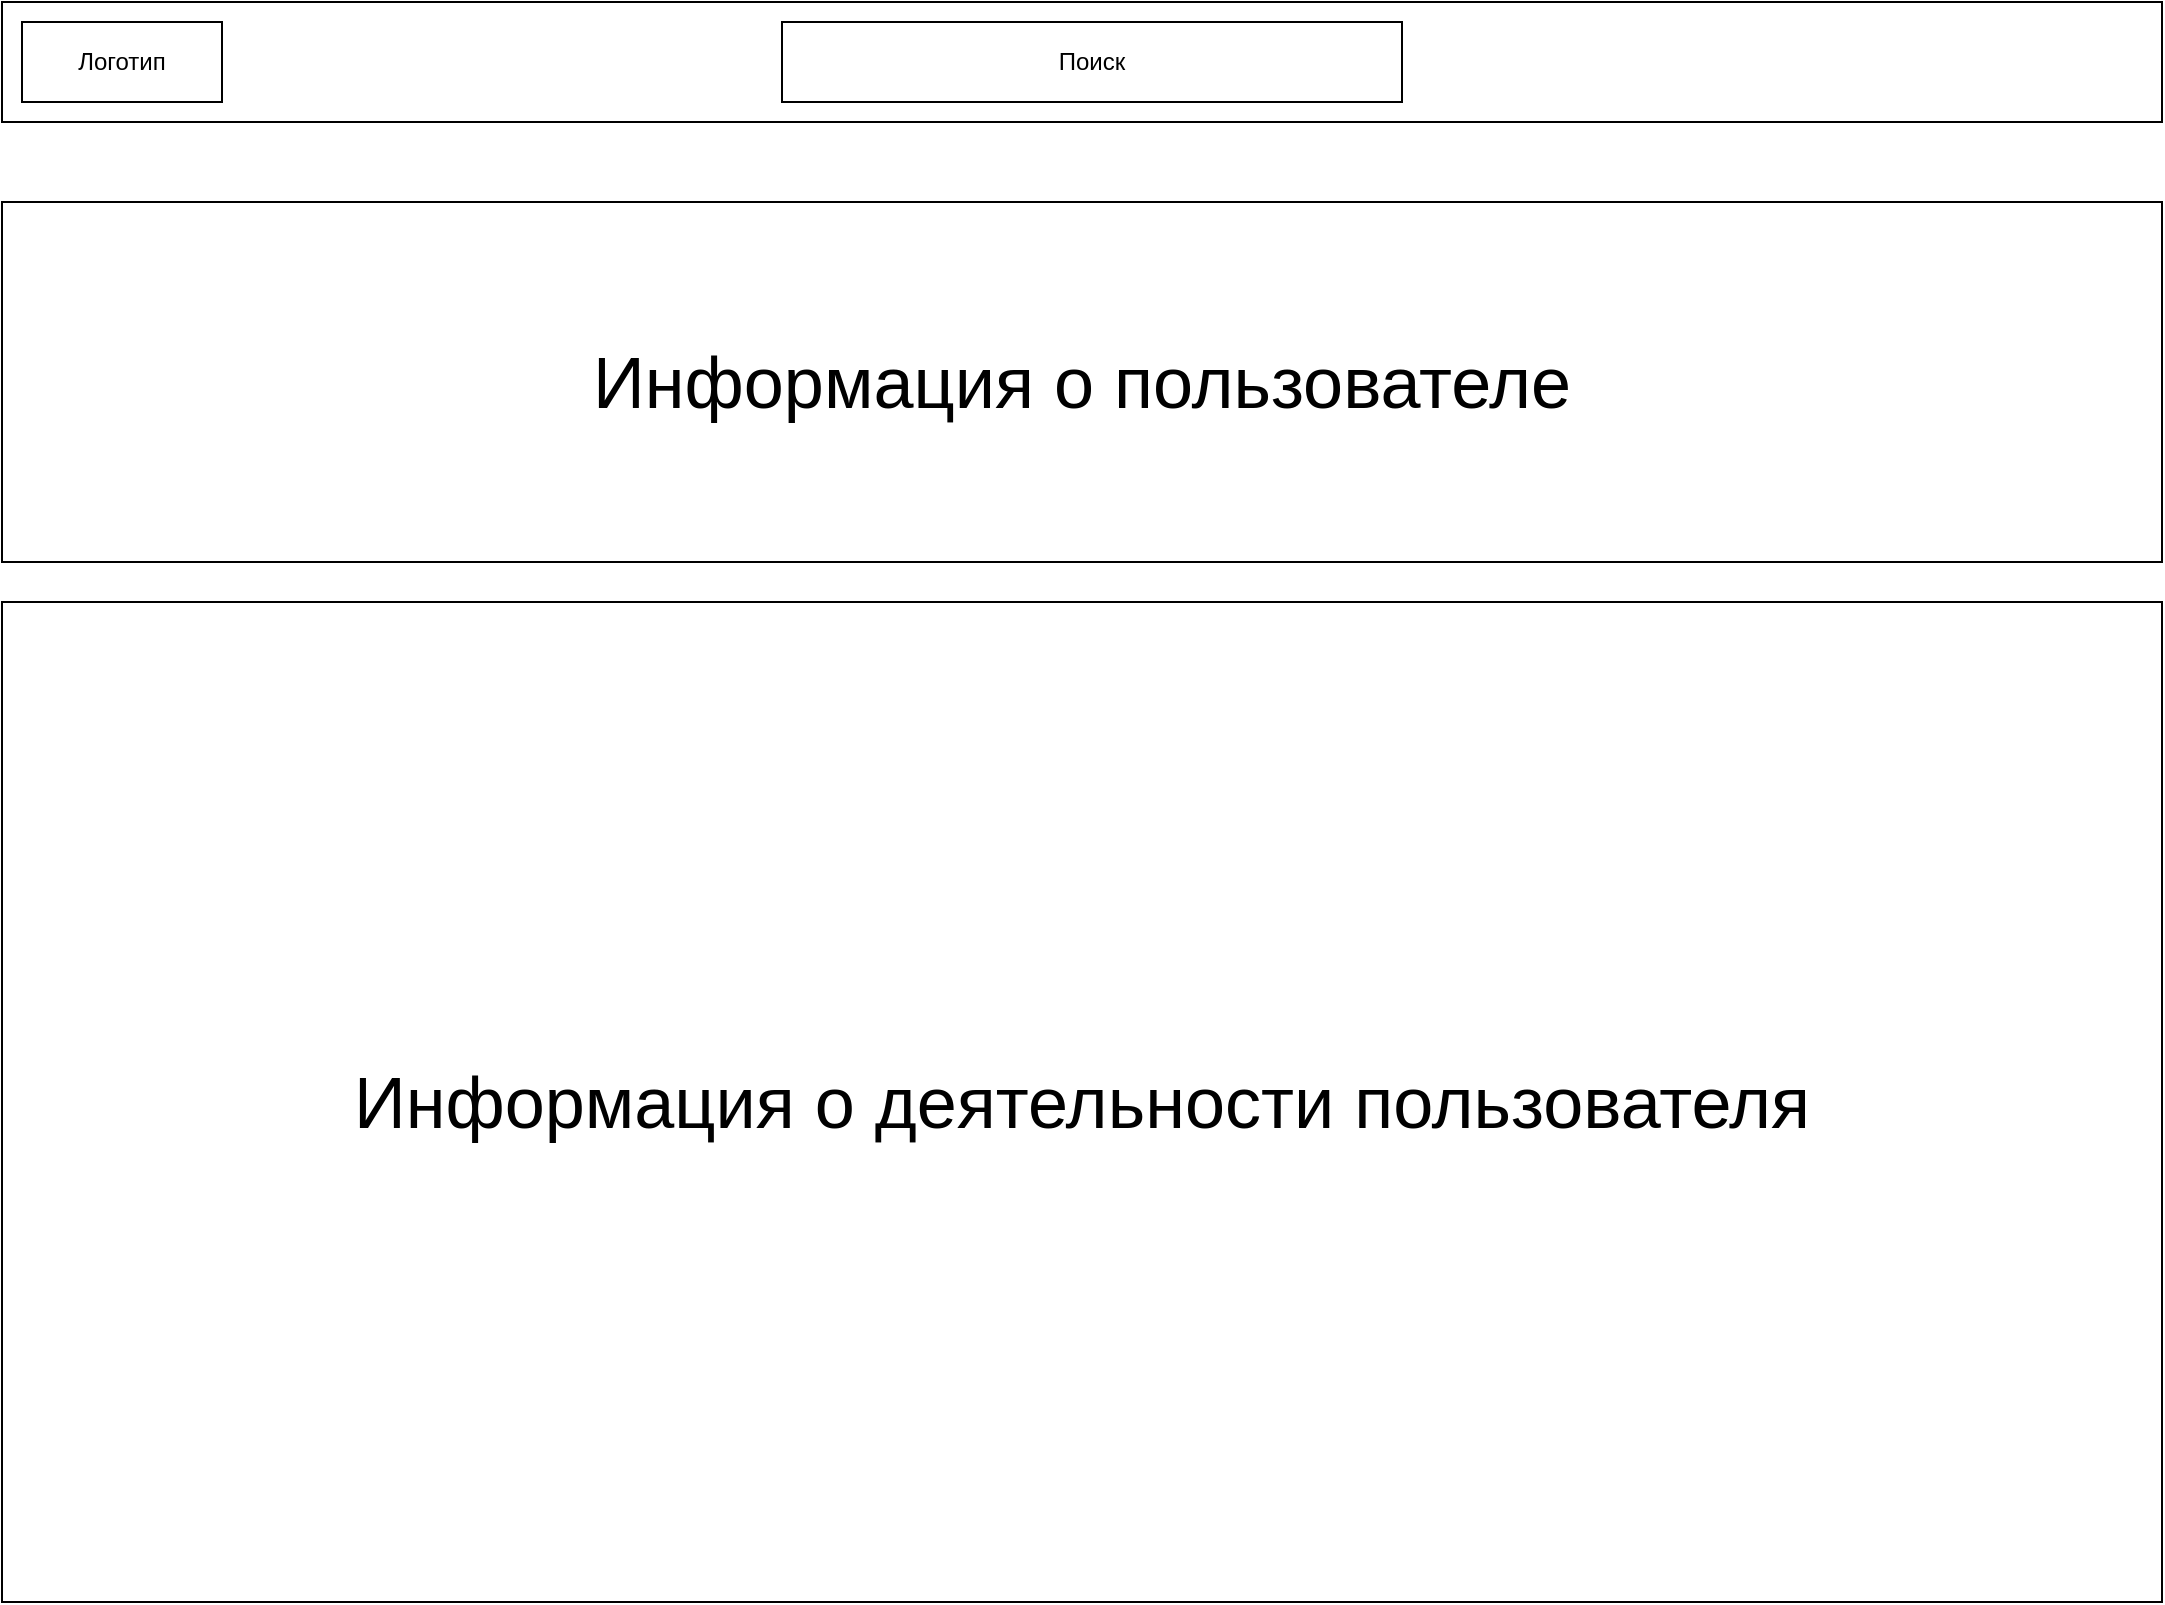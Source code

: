 <mxfile version="20.4.0" type="github">
  <diagram id="bf2b7pworcpt0yK1GMKy" name="Страница 1">
    <mxGraphModel dx="1150" dy="1960" grid="1" gridSize="10" guides="1" tooltips="1" connect="1" arrows="1" fold="1" page="1" pageScale="1" pageWidth="1169" pageHeight="827" math="0" shadow="0">
      <root>
        <mxCell id="0" />
        <mxCell id="1" parent="0" />
        <mxCell id="DmE_8VsUCve6TZygcGQC-1" value="" style="rounded=0;whiteSpace=wrap;html=1;" vertex="1" parent="1">
          <mxGeometry x="40" y="10" width="1080" height="60" as="geometry" />
        </mxCell>
        <mxCell id="DmE_8VsUCve6TZygcGQC-2" value="Логотип" style="rounded=0;whiteSpace=wrap;html=1;" vertex="1" parent="1">
          <mxGeometry x="50" y="20" width="100" height="40" as="geometry" />
        </mxCell>
        <mxCell id="DmE_8VsUCve6TZygcGQC-3" value="Поиск" style="rounded=0;whiteSpace=wrap;html=1;" vertex="1" parent="1">
          <mxGeometry x="430" y="20" width="310" height="40" as="geometry" />
        </mxCell>
        <mxCell id="DmE_8VsUCve6TZygcGQC-4" value="&lt;span style=&quot;font-size: 36px;&quot;&gt;Информация о пользователе&lt;/span&gt;" style="rounded=0;whiteSpace=wrap;html=1;" vertex="1" parent="1">
          <mxGeometry x="40" y="110" width="1080" height="180" as="geometry" />
        </mxCell>
        <mxCell id="DmE_8VsUCve6TZygcGQC-7" value="&lt;span style=&quot;font-size: 36px;&quot;&gt;Информация о деятельности пользователя&lt;/span&gt;" style="rounded=0;whiteSpace=wrap;html=1;" vertex="1" parent="1">
          <mxGeometry x="40" y="310" width="1080" height="500" as="geometry" />
        </mxCell>
      </root>
    </mxGraphModel>
  </diagram>
</mxfile>
